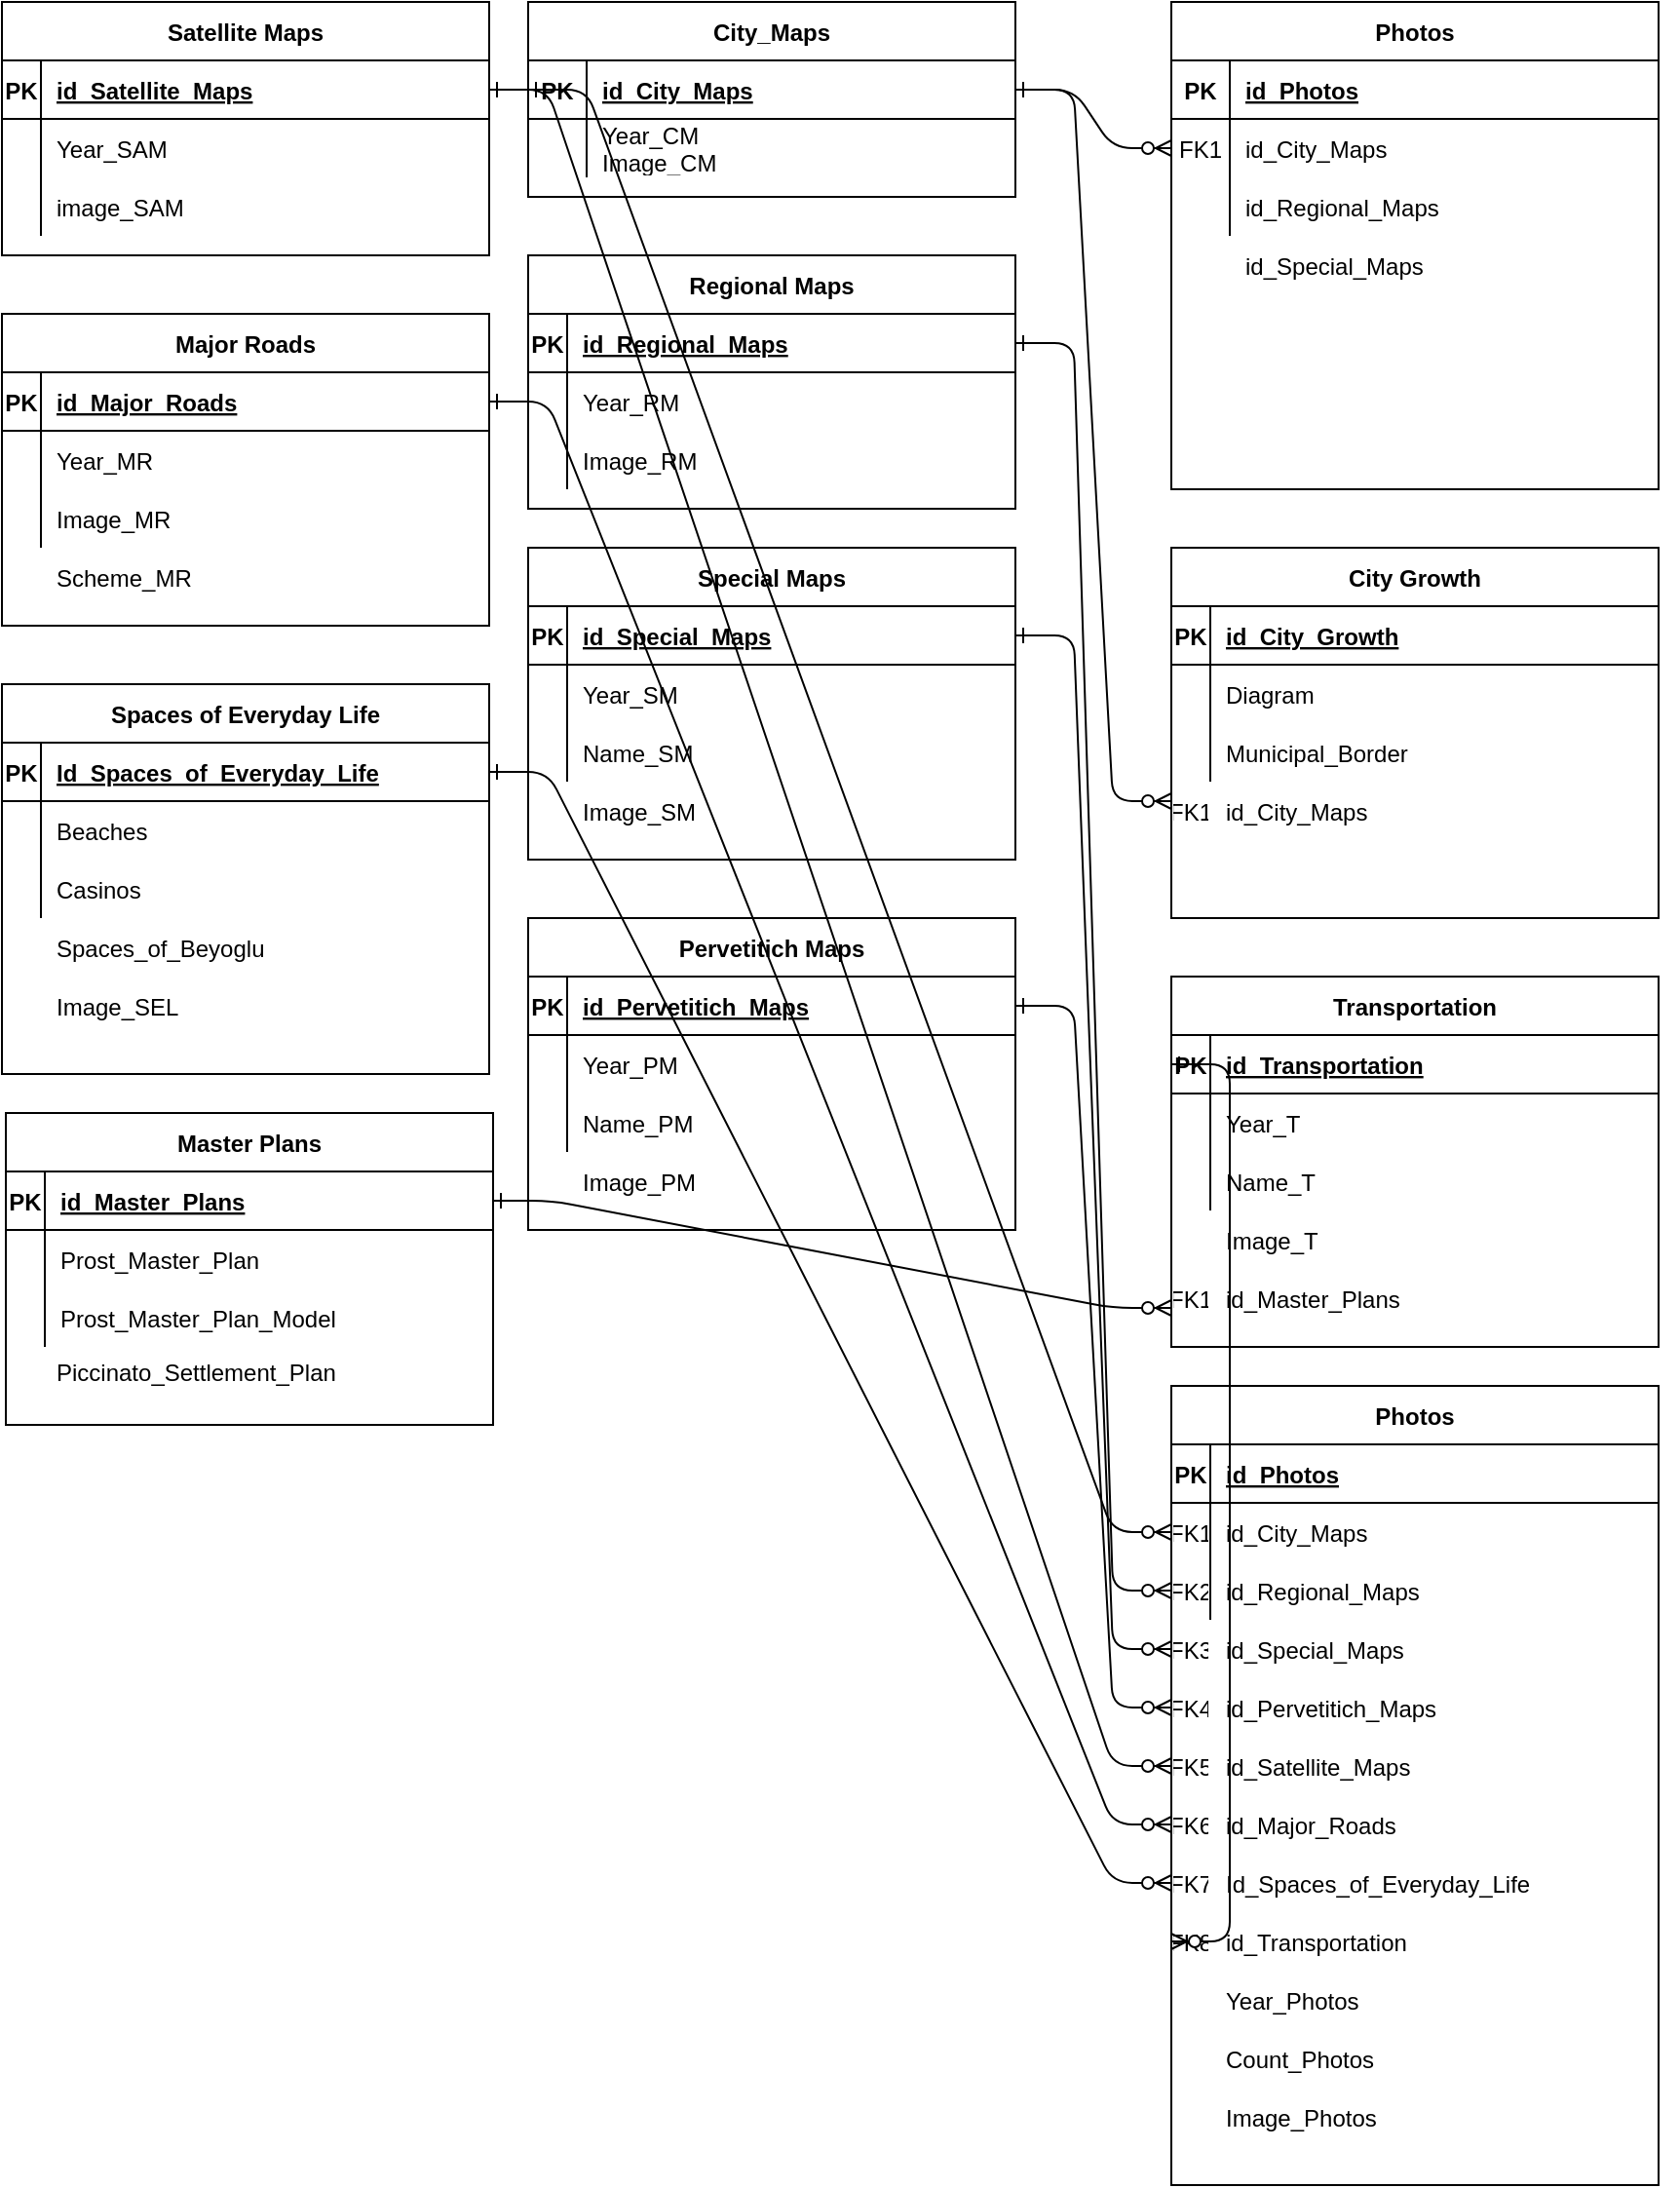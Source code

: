 <mxfile version="15.7.3" type="device"><diagram id="R2lEEEUBdFMjLlhIrx00" name="Page-1"><mxGraphModel dx="3020" dy="1125" grid="1" gridSize="10" guides="1" tooltips="1" connect="1" arrows="1" fold="1" page="1" pageScale="1" pageWidth="850" pageHeight="1100" math="0" shadow="0" extFonts="Permanent Marker^https://fonts.googleapis.com/css?family=Permanent+Marker"><root><mxCell id="0"/><mxCell id="1" parent="0"/><mxCell id="C-vyLk0tnHw3VtMMgP7b-1" value="" style="edgeStyle=entityRelationEdgeStyle;endArrow=ERzeroToMany;startArrow=ERone;endFill=1;startFill=0;" parent="1" source="C-vyLk0tnHw3VtMMgP7b-24" target="C-vyLk0tnHw3VtMMgP7b-6" edge="1"><mxGeometry width="100" height="100" relative="1" as="geometry"><mxPoint x="340" y="720" as="sourcePoint"/><mxPoint x="440" y="620" as="targetPoint"/></mxGeometry></mxCell><mxCell id="C-vyLk0tnHw3VtMMgP7b-13" value="Regional Maps" style="shape=table;startSize=30;container=1;collapsible=1;childLayout=tableLayout;fixedRows=1;rowLines=0;fontStyle=1;align=center;resizeLast=1;" parent="1" vertex="1"><mxGeometry x="120" y="250" width="250" height="130" as="geometry"/></mxCell><mxCell id="C-vyLk0tnHw3VtMMgP7b-14" value="" style="shape=partialRectangle;collapsible=0;dropTarget=0;pointerEvents=0;fillColor=none;points=[[0,0.5],[1,0.5]];portConstraint=eastwest;top=0;left=0;right=0;bottom=1;" parent="C-vyLk0tnHw3VtMMgP7b-13" vertex="1"><mxGeometry y="30" width="250" height="30" as="geometry"/></mxCell><mxCell id="C-vyLk0tnHw3VtMMgP7b-15" value="PK" style="shape=partialRectangle;overflow=hidden;connectable=0;fillColor=none;top=0;left=0;bottom=0;right=0;fontStyle=1;" parent="C-vyLk0tnHw3VtMMgP7b-14" vertex="1"><mxGeometry width="20" height="30" as="geometry"><mxRectangle width="20" height="30" as="alternateBounds"/></mxGeometry></mxCell><mxCell id="C-vyLk0tnHw3VtMMgP7b-16" value="id_Regional_Maps " style="shape=partialRectangle;overflow=hidden;connectable=0;fillColor=none;top=0;left=0;bottom=0;right=0;align=left;spacingLeft=6;fontStyle=5;" parent="C-vyLk0tnHw3VtMMgP7b-14" vertex="1"><mxGeometry x="20" width="230" height="30" as="geometry"><mxRectangle width="230" height="30" as="alternateBounds"/></mxGeometry></mxCell><mxCell id="C-vyLk0tnHw3VtMMgP7b-17" value="" style="shape=partialRectangle;collapsible=0;dropTarget=0;pointerEvents=0;fillColor=none;points=[[0,0.5],[1,0.5]];portConstraint=eastwest;top=0;left=0;right=0;bottom=0;" parent="C-vyLk0tnHw3VtMMgP7b-13" vertex="1"><mxGeometry y="60" width="250" height="30" as="geometry"/></mxCell><mxCell id="C-vyLk0tnHw3VtMMgP7b-18" value="" style="shape=partialRectangle;overflow=hidden;connectable=0;fillColor=none;top=0;left=0;bottom=0;right=0;" parent="C-vyLk0tnHw3VtMMgP7b-17" vertex="1"><mxGeometry width="20" height="30" as="geometry"><mxRectangle width="20" height="30" as="alternateBounds"/></mxGeometry></mxCell><mxCell id="C-vyLk0tnHw3VtMMgP7b-19" value="Year_RM" style="shape=partialRectangle;overflow=hidden;connectable=0;fillColor=none;top=0;left=0;bottom=0;right=0;align=left;spacingLeft=6;" parent="C-vyLk0tnHw3VtMMgP7b-17" vertex="1"><mxGeometry x="20" width="230" height="30" as="geometry"><mxRectangle width="230" height="30" as="alternateBounds"/></mxGeometry></mxCell><mxCell id="C-vyLk0tnHw3VtMMgP7b-20" value="" style="shape=partialRectangle;collapsible=0;dropTarget=0;pointerEvents=0;fillColor=none;points=[[0,0.5],[1,0.5]];portConstraint=eastwest;top=0;left=0;right=0;bottom=0;" parent="C-vyLk0tnHw3VtMMgP7b-13" vertex="1"><mxGeometry y="90" width="250" height="30" as="geometry"/></mxCell><mxCell id="C-vyLk0tnHw3VtMMgP7b-21" value="" style="shape=partialRectangle;overflow=hidden;connectable=0;fillColor=none;top=0;left=0;bottom=0;right=0;" parent="C-vyLk0tnHw3VtMMgP7b-20" vertex="1"><mxGeometry width="20" height="30" as="geometry"><mxRectangle width="20" height="30" as="alternateBounds"/></mxGeometry></mxCell><mxCell id="C-vyLk0tnHw3VtMMgP7b-22" value="Image_RM" style="shape=partialRectangle;overflow=hidden;connectable=0;fillColor=none;top=0;left=0;bottom=0;right=0;align=left;spacingLeft=6;" parent="C-vyLk0tnHw3VtMMgP7b-20" vertex="1"><mxGeometry x="20" width="230" height="30" as="geometry"><mxRectangle width="230" height="30" as="alternateBounds"/></mxGeometry></mxCell><mxCell id="C-vyLk0tnHw3VtMMgP7b-23" value="City_Maps" style="shape=table;startSize=30;container=1;collapsible=1;childLayout=tableLayout;fixedRows=1;rowLines=0;fontStyle=1;align=center;resizeLast=1;" parent="1" vertex="1"><mxGeometry x="120" y="120" width="250" height="100" as="geometry"/></mxCell><mxCell id="C-vyLk0tnHw3VtMMgP7b-24" value="" style="shape=partialRectangle;collapsible=0;dropTarget=0;pointerEvents=0;fillColor=none;points=[[0,0.5],[1,0.5]];portConstraint=eastwest;top=0;left=0;right=0;bottom=1;" parent="C-vyLk0tnHw3VtMMgP7b-23" vertex="1"><mxGeometry y="30" width="250" height="30" as="geometry"/></mxCell><mxCell id="C-vyLk0tnHw3VtMMgP7b-25" value="PK" style="shape=partialRectangle;overflow=hidden;connectable=0;fillColor=none;top=0;left=0;bottom=0;right=0;fontStyle=1;" parent="C-vyLk0tnHw3VtMMgP7b-24" vertex="1"><mxGeometry width="30" height="30" as="geometry"/></mxCell><mxCell id="C-vyLk0tnHw3VtMMgP7b-26" value="id_City_Maps" style="shape=partialRectangle;overflow=hidden;connectable=0;fillColor=none;top=0;left=0;bottom=0;right=0;align=left;spacingLeft=6;fontStyle=5;" parent="C-vyLk0tnHw3VtMMgP7b-24" vertex="1"><mxGeometry x="30" width="220" height="30" as="geometry"/></mxCell><mxCell id="C-vyLk0tnHw3VtMMgP7b-27" value="" style="shape=partialRectangle;collapsible=0;dropTarget=0;pointerEvents=0;fillColor=none;points=[[0,0.5],[1,0.5]];portConstraint=eastwest;top=0;left=0;right=0;bottom=0;" parent="C-vyLk0tnHw3VtMMgP7b-23" vertex="1"><mxGeometry y="60" width="250" height="30" as="geometry"/></mxCell><mxCell id="C-vyLk0tnHw3VtMMgP7b-28" value="" style="shape=partialRectangle;overflow=hidden;connectable=0;fillColor=none;top=0;left=0;bottom=0;right=0;" parent="C-vyLk0tnHw3VtMMgP7b-27" vertex="1"><mxGeometry width="30" height="30" as="geometry"/></mxCell><mxCell id="C-vyLk0tnHw3VtMMgP7b-29" value="Year_CM&#10;Image_CM&#10;&#10;" style="shape=partialRectangle;overflow=hidden;connectable=0;fillColor=none;top=0;left=0;bottom=0;right=0;align=left;spacingLeft=6;" parent="C-vyLk0tnHw3VtMMgP7b-27" vertex="1"><mxGeometry x="30" width="220" height="30" as="geometry"/></mxCell><mxCell id="92pK0vkFfnrFwZneh23t-39" value="Satellite Maps" style="shape=table;startSize=30;container=1;collapsible=1;childLayout=tableLayout;fixedRows=1;rowLines=0;fontStyle=1;align=center;resizeLast=1;" vertex="1" parent="1"><mxGeometry x="-150" y="120" width="250" height="130" as="geometry"/></mxCell><mxCell id="92pK0vkFfnrFwZneh23t-40" value="" style="shape=partialRectangle;collapsible=0;dropTarget=0;pointerEvents=0;fillColor=none;points=[[0,0.5],[1,0.5]];portConstraint=eastwest;top=0;left=0;right=0;bottom=1;" vertex="1" parent="92pK0vkFfnrFwZneh23t-39"><mxGeometry y="30" width="250" height="30" as="geometry"/></mxCell><mxCell id="92pK0vkFfnrFwZneh23t-41" value="PK" style="shape=partialRectangle;overflow=hidden;connectable=0;fillColor=none;top=0;left=0;bottom=0;right=0;fontStyle=1;" vertex="1" parent="92pK0vkFfnrFwZneh23t-40"><mxGeometry width="20" height="30" as="geometry"><mxRectangle width="20" height="30" as="alternateBounds"/></mxGeometry></mxCell><mxCell id="92pK0vkFfnrFwZneh23t-42" value="id_Satellite_Maps " style="shape=partialRectangle;overflow=hidden;connectable=0;fillColor=none;top=0;left=0;bottom=0;right=0;align=left;spacingLeft=6;fontStyle=5;" vertex="1" parent="92pK0vkFfnrFwZneh23t-40"><mxGeometry x="20" width="230" height="30" as="geometry"><mxRectangle width="230" height="30" as="alternateBounds"/></mxGeometry></mxCell><mxCell id="92pK0vkFfnrFwZneh23t-43" value="" style="shape=partialRectangle;collapsible=0;dropTarget=0;pointerEvents=0;fillColor=none;points=[[0,0.5],[1,0.5]];portConstraint=eastwest;top=0;left=0;right=0;bottom=0;" vertex="1" parent="92pK0vkFfnrFwZneh23t-39"><mxGeometry y="60" width="250" height="30" as="geometry"/></mxCell><mxCell id="92pK0vkFfnrFwZneh23t-44" value="" style="shape=partialRectangle;overflow=hidden;connectable=0;fillColor=none;top=0;left=0;bottom=0;right=0;" vertex="1" parent="92pK0vkFfnrFwZneh23t-43"><mxGeometry width="20" height="30" as="geometry"><mxRectangle width="20" height="30" as="alternateBounds"/></mxGeometry></mxCell><mxCell id="92pK0vkFfnrFwZneh23t-45" value="Year_SAM" style="shape=partialRectangle;overflow=hidden;connectable=0;fillColor=none;top=0;left=0;bottom=0;right=0;align=left;spacingLeft=6;" vertex="1" parent="92pK0vkFfnrFwZneh23t-43"><mxGeometry x="20" width="230" height="30" as="geometry"><mxRectangle width="230" height="30" as="alternateBounds"/></mxGeometry></mxCell><mxCell id="92pK0vkFfnrFwZneh23t-46" value="" style="shape=partialRectangle;collapsible=0;dropTarget=0;pointerEvents=0;fillColor=none;points=[[0,0.5],[1,0.5]];portConstraint=eastwest;top=0;left=0;right=0;bottom=0;" vertex="1" parent="92pK0vkFfnrFwZneh23t-39"><mxGeometry y="90" width="250" height="30" as="geometry"/></mxCell><mxCell id="92pK0vkFfnrFwZneh23t-47" value="" style="shape=partialRectangle;overflow=hidden;connectable=0;fillColor=none;top=0;left=0;bottom=0;right=0;" vertex="1" parent="92pK0vkFfnrFwZneh23t-46"><mxGeometry width="20" height="30" as="geometry"><mxRectangle width="20" height="30" as="alternateBounds"/></mxGeometry></mxCell><mxCell id="92pK0vkFfnrFwZneh23t-48" value="image_SAM" style="shape=partialRectangle;overflow=hidden;connectable=0;fillColor=none;top=0;left=0;bottom=0;right=0;align=left;spacingLeft=6;" vertex="1" parent="92pK0vkFfnrFwZneh23t-46"><mxGeometry x="20" width="230" height="30" as="geometry"><mxRectangle width="230" height="30" as="alternateBounds"/></mxGeometry></mxCell><mxCell id="92pK0vkFfnrFwZneh23t-100" value="" style="group" vertex="1" connectable="0" parent="1"><mxGeometry x="450" y="620" width="250" height="190" as="geometry"/></mxCell><mxCell id="92pK0vkFfnrFwZneh23t-72" value="Transportation" style="shape=table;startSize=30;container=1;collapsible=1;childLayout=tableLayout;fixedRows=1;rowLines=0;fontStyle=1;align=center;resizeLast=1;" vertex="1" parent="92pK0vkFfnrFwZneh23t-100"><mxGeometry width="250" height="190" as="geometry"/></mxCell><mxCell id="92pK0vkFfnrFwZneh23t-73" value="" style="shape=partialRectangle;collapsible=0;dropTarget=0;pointerEvents=0;fillColor=none;points=[[0,0.5],[1,0.5]];portConstraint=eastwest;top=0;left=0;right=0;bottom=1;" vertex="1" parent="92pK0vkFfnrFwZneh23t-72"><mxGeometry y="30" width="250" height="30" as="geometry"/></mxCell><mxCell id="92pK0vkFfnrFwZneh23t-74" value="PK" style="shape=partialRectangle;overflow=hidden;connectable=0;fillColor=none;top=0;left=0;bottom=0;right=0;fontStyle=1;" vertex="1" parent="92pK0vkFfnrFwZneh23t-73"><mxGeometry width="20" height="30" as="geometry"><mxRectangle width="20" height="30" as="alternateBounds"/></mxGeometry></mxCell><mxCell id="92pK0vkFfnrFwZneh23t-75" value="id_Transportation" style="shape=partialRectangle;overflow=hidden;connectable=0;fillColor=none;top=0;left=0;bottom=0;right=0;align=left;spacingLeft=6;fontStyle=5;" vertex="1" parent="92pK0vkFfnrFwZneh23t-73"><mxGeometry x="20" width="230" height="30" as="geometry"><mxRectangle width="230" height="30" as="alternateBounds"/></mxGeometry></mxCell><mxCell id="92pK0vkFfnrFwZneh23t-76" value="" style="shape=partialRectangle;collapsible=0;dropTarget=0;pointerEvents=0;fillColor=none;points=[[0,0.5],[1,0.5]];portConstraint=eastwest;top=0;left=0;right=0;bottom=0;" vertex="1" parent="92pK0vkFfnrFwZneh23t-72"><mxGeometry y="60" width="250" height="30" as="geometry"/></mxCell><mxCell id="92pK0vkFfnrFwZneh23t-77" value="" style="shape=partialRectangle;overflow=hidden;connectable=0;fillColor=none;top=0;left=0;bottom=0;right=0;" vertex="1" parent="92pK0vkFfnrFwZneh23t-76"><mxGeometry width="20" height="30" as="geometry"><mxRectangle width="20" height="30" as="alternateBounds"/></mxGeometry></mxCell><mxCell id="92pK0vkFfnrFwZneh23t-78" value="Year_T" style="shape=partialRectangle;overflow=hidden;connectable=0;fillColor=none;top=0;left=0;bottom=0;right=0;align=left;spacingLeft=6;" vertex="1" parent="92pK0vkFfnrFwZneh23t-76"><mxGeometry x="20" width="230" height="30" as="geometry"><mxRectangle width="230" height="30" as="alternateBounds"/></mxGeometry></mxCell><mxCell id="92pK0vkFfnrFwZneh23t-79" value="" style="shape=partialRectangle;collapsible=0;dropTarget=0;pointerEvents=0;fillColor=none;points=[[0,0.5],[1,0.5]];portConstraint=eastwest;top=0;left=0;right=0;bottom=0;" vertex="1" parent="92pK0vkFfnrFwZneh23t-72"><mxGeometry y="90" width="250" height="30" as="geometry"/></mxCell><mxCell id="92pK0vkFfnrFwZneh23t-80" value="" style="shape=partialRectangle;overflow=hidden;connectable=0;fillColor=none;top=0;left=0;bottom=0;right=0;" vertex="1" parent="92pK0vkFfnrFwZneh23t-79"><mxGeometry width="20" height="30" as="geometry"><mxRectangle width="20" height="30" as="alternateBounds"/></mxGeometry></mxCell><mxCell id="92pK0vkFfnrFwZneh23t-81" value="Name_T" style="shape=partialRectangle;overflow=hidden;connectable=0;fillColor=none;top=0;left=0;bottom=0;right=0;align=left;spacingLeft=6;" vertex="1" parent="92pK0vkFfnrFwZneh23t-79"><mxGeometry x="20" width="230" height="30" as="geometry"><mxRectangle width="230" height="30" as="alternateBounds"/></mxGeometry></mxCell><mxCell id="92pK0vkFfnrFwZneh23t-83" value="id_Master_Plans" style="shape=partialRectangle;overflow=hidden;connectable=0;fillColor=none;top=0;left=0;bottom=0;right=0;align=left;spacingLeft=6;" vertex="1" parent="92pK0vkFfnrFwZneh23t-100"><mxGeometry x="20" y="150" width="230" height="30" as="geometry"><mxRectangle width="230" height="30" as="alternateBounds"/></mxGeometry></mxCell><mxCell id="92pK0vkFfnrFwZneh23t-82" value="Image_T" style="shape=partialRectangle;overflow=hidden;connectable=0;fillColor=none;top=0;left=0;bottom=0;right=0;align=left;spacingLeft=6;" vertex="1" parent="92pK0vkFfnrFwZneh23t-100"><mxGeometry x="20" y="120" width="230" height="30" as="geometry"><mxRectangle width="230" height="30" as="alternateBounds"/></mxGeometry></mxCell><mxCell id="92pK0vkFfnrFwZneh23t-88" value="FK1" style="shape=partialRectangle;overflow=hidden;connectable=0;fillColor=none;top=0;left=0;bottom=0;right=0;" vertex="1" parent="92pK0vkFfnrFwZneh23t-100"><mxGeometry y="150" width="20" height="30" as="geometry"><mxRectangle width="20" height="30" as="alternateBounds"/></mxGeometry></mxCell><mxCell id="92pK0vkFfnrFwZneh23t-101" value="" style="group" vertex="1" connectable="0" parent="1"><mxGeometry x="450" y="400" width="250" height="190.0" as="geometry"/></mxCell><mxCell id="92pK0vkFfnrFwZneh23t-89" value="City Growth" style="shape=table;startSize=30;container=1;collapsible=1;childLayout=tableLayout;fixedRows=1;rowLines=0;fontStyle=1;align=center;resizeLast=1;" vertex="1" parent="92pK0vkFfnrFwZneh23t-101"><mxGeometry width="250" height="190.0" as="geometry"/></mxCell><mxCell id="92pK0vkFfnrFwZneh23t-90" value="" style="shape=partialRectangle;collapsible=0;dropTarget=0;pointerEvents=0;fillColor=none;points=[[0,0.5],[1,0.5]];portConstraint=eastwest;top=0;left=0;right=0;bottom=1;" vertex="1" parent="92pK0vkFfnrFwZneh23t-89"><mxGeometry y="30" width="250" height="30" as="geometry"/></mxCell><mxCell id="92pK0vkFfnrFwZneh23t-91" value="PK" style="shape=partialRectangle;overflow=hidden;connectable=0;fillColor=none;top=0;left=0;bottom=0;right=0;fontStyle=1;" vertex="1" parent="92pK0vkFfnrFwZneh23t-90"><mxGeometry width="20" height="30" as="geometry"><mxRectangle width="20" height="30" as="alternateBounds"/></mxGeometry></mxCell><mxCell id="92pK0vkFfnrFwZneh23t-92" value="id_City_Growth" style="shape=partialRectangle;overflow=hidden;connectable=0;fillColor=none;top=0;left=0;bottom=0;right=0;align=left;spacingLeft=6;fontStyle=5;" vertex="1" parent="92pK0vkFfnrFwZneh23t-90"><mxGeometry x="20" width="230" height="30" as="geometry"><mxRectangle width="230" height="30" as="alternateBounds"/></mxGeometry></mxCell><mxCell id="92pK0vkFfnrFwZneh23t-93" value="" style="shape=partialRectangle;collapsible=0;dropTarget=0;pointerEvents=0;fillColor=none;points=[[0,0.5],[1,0.5]];portConstraint=eastwest;top=0;left=0;right=0;bottom=0;" vertex="1" parent="92pK0vkFfnrFwZneh23t-89"><mxGeometry y="60" width="250" height="30" as="geometry"/></mxCell><mxCell id="92pK0vkFfnrFwZneh23t-94" value="" style="shape=partialRectangle;overflow=hidden;connectable=0;fillColor=none;top=0;left=0;bottom=0;right=0;" vertex="1" parent="92pK0vkFfnrFwZneh23t-93"><mxGeometry width="20" height="30" as="geometry"><mxRectangle width="20" height="30" as="alternateBounds"/></mxGeometry></mxCell><mxCell id="92pK0vkFfnrFwZneh23t-95" value="Diagram" style="shape=partialRectangle;overflow=hidden;connectable=0;fillColor=none;top=0;left=0;bottom=0;right=0;align=left;spacingLeft=6;" vertex="1" parent="92pK0vkFfnrFwZneh23t-93"><mxGeometry x="20" width="230" height="30" as="geometry"><mxRectangle width="230" height="30" as="alternateBounds"/></mxGeometry></mxCell><mxCell id="92pK0vkFfnrFwZneh23t-96" value="" style="shape=partialRectangle;collapsible=0;dropTarget=0;pointerEvents=0;fillColor=none;points=[[0,0.5],[1,0.5]];portConstraint=eastwest;top=0;left=0;right=0;bottom=0;" vertex="1" parent="92pK0vkFfnrFwZneh23t-89"><mxGeometry y="90" width="250" height="30" as="geometry"/></mxCell><mxCell id="92pK0vkFfnrFwZneh23t-97" value="" style="shape=partialRectangle;overflow=hidden;connectable=0;fillColor=none;top=0;left=0;bottom=0;right=0;" vertex="1" parent="92pK0vkFfnrFwZneh23t-96"><mxGeometry width="20" height="30" as="geometry"><mxRectangle width="20" height="30" as="alternateBounds"/></mxGeometry></mxCell><mxCell id="92pK0vkFfnrFwZneh23t-98" value="Municipal_Border" style="shape=partialRectangle;overflow=hidden;connectable=0;fillColor=none;top=0;left=0;bottom=0;right=0;align=left;spacingLeft=6;" vertex="1" parent="92pK0vkFfnrFwZneh23t-96"><mxGeometry x="20" width="230" height="30" as="geometry"><mxRectangle width="230" height="30" as="alternateBounds"/></mxGeometry></mxCell><mxCell id="92pK0vkFfnrFwZneh23t-99" value="id_City_Maps" style="shape=partialRectangle;overflow=hidden;connectable=0;fillColor=none;top=0;left=0;bottom=0;right=0;align=left;spacingLeft=6;" vertex="1" parent="92pK0vkFfnrFwZneh23t-101"><mxGeometry x="20" y="120" width="230" height="30" as="geometry"><mxRectangle width="230" height="30" as="alternateBounds"/></mxGeometry></mxCell><mxCell id="92pK0vkFfnrFwZneh23t-173" value="FK1" style="shape=partialRectangle;overflow=hidden;connectable=0;fillColor=none;top=0;left=0;bottom=0;right=0;" vertex="1" parent="92pK0vkFfnrFwZneh23t-101"><mxGeometry y="120" width="20" height="30" as="geometry"><mxRectangle width="20" height="30" as="alternateBounds"/></mxGeometry></mxCell><mxCell id="92pK0vkFfnrFwZneh23t-102" value="" style="group" vertex="1" connectable="0" parent="1"><mxGeometry x="450" y="120" width="250" height="250" as="geometry"/></mxCell><mxCell id="C-vyLk0tnHw3VtMMgP7b-2" value="Photos" style="shape=table;startSize=30;container=1;collapsible=1;childLayout=tableLayout;fixedRows=1;rowLines=0;fontStyle=1;align=center;resizeLast=1;" parent="92pK0vkFfnrFwZneh23t-102" vertex="1"><mxGeometry width="250" height="250" as="geometry"/></mxCell><mxCell id="C-vyLk0tnHw3VtMMgP7b-3" value="" style="shape=partialRectangle;collapsible=0;dropTarget=0;pointerEvents=0;fillColor=none;points=[[0,0.5],[1,0.5]];portConstraint=eastwest;top=0;left=0;right=0;bottom=1;" parent="C-vyLk0tnHw3VtMMgP7b-2" vertex="1"><mxGeometry y="30" width="250" height="30" as="geometry"/></mxCell><mxCell id="C-vyLk0tnHw3VtMMgP7b-4" value="PK" style="shape=partialRectangle;overflow=hidden;connectable=0;fillColor=none;top=0;left=0;bottom=0;right=0;fontStyle=1;" parent="C-vyLk0tnHw3VtMMgP7b-3" vertex="1"><mxGeometry width="30" height="30" as="geometry"><mxRectangle width="30" height="30" as="alternateBounds"/></mxGeometry></mxCell><mxCell id="C-vyLk0tnHw3VtMMgP7b-5" value="id_Photos" style="shape=partialRectangle;overflow=hidden;connectable=0;fillColor=none;top=0;left=0;bottom=0;right=0;align=left;spacingLeft=6;fontStyle=5;" parent="C-vyLk0tnHw3VtMMgP7b-3" vertex="1"><mxGeometry x="30" width="220" height="30" as="geometry"><mxRectangle width="220" height="30" as="alternateBounds"/></mxGeometry></mxCell><mxCell id="C-vyLk0tnHw3VtMMgP7b-6" value="" style="shape=partialRectangle;collapsible=0;dropTarget=0;pointerEvents=0;fillColor=none;points=[[0,0.5],[1,0.5]];portConstraint=eastwest;top=0;left=0;right=0;bottom=0;" parent="C-vyLk0tnHw3VtMMgP7b-2" vertex="1"><mxGeometry y="60" width="250" height="30" as="geometry"/></mxCell><mxCell id="C-vyLk0tnHw3VtMMgP7b-7" value="FK1" style="shape=partialRectangle;overflow=hidden;connectable=0;fillColor=none;top=0;left=0;bottom=0;right=0;" parent="C-vyLk0tnHw3VtMMgP7b-6" vertex="1"><mxGeometry width="30" height="30" as="geometry"><mxRectangle width="30" height="30" as="alternateBounds"/></mxGeometry></mxCell><mxCell id="C-vyLk0tnHw3VtMMgP7b-8" value="id_City_Maps" style="shape=partialRectangle;overflow=hidden;connectable=0;fillColor=none;top=0;left=0;bottom=0;right=0;align=left;spacingLeft=6;" parent="C-vyLk0tnHw3VtMMgP7b-6" vertex="1"><mxGeometry x="30" width="220" height="30" as="geometry"><mxRectangle width="220" height="30" as="alternateBounds"/></mxGeometry></mxCell><mxCell id="C-vyLk0tnHw3VtMMgP7b-9" value="" style="shape=partialRectangle;collapsible=0;dropTarget=0;pointerEvents=0;fillColor=none;points=[[0,0.5],[1,0.5]];portConstraint=eastwest;top=0;left=0;right=0;bottom=0;" parent="C-vyLk0tnHw3VtMMgP7b-2" vertex="1"><mxGeometry y="90" width="250" height="30" as="geometry"/></mxCell><mxCell id="C-vyLk0tnHw3VtMMgP7b-10" value="" style="shape=partialRectangle;overflow=hidden;connectable=0;fillColor=none;top=0;left=0;bottom=0;right=0;" parent="C-vyLk0tnHw3VtMMgP7b-9" vertex="1"><mxGeometry width="30" height="30" as="geometry"><mxRectangle width="30" height="30" as="alternateBounds"/></mxGeometry></mxCell><mxCell id="C-vyLk0tnHw3VtMMgP7b-11" value="id_Regional_Maps" style="shape=partialRectangle;overflow=hidden;connectable=0;fillColor=none;top=0;left=0;bottom=0;right=0;align=left;spacingLeft=6;" parent="C-vyLk0tnHw3VtMMgP7b-9" vertex="1"><mxGeometry x="30" width="220" height="30" as="geometry"><mxRectangle width="220" height="30" as="alternateBounds"/></mxGeometry></mxCell><mxCell id="92pK0vkFfnrFwZneh23t-22" value="id_Special_Maps" style="shape=partialRectangle;overflow=hidden;connectable=0;fillColor=none;top=0;left=0;bottom=0;right=0;align=left;spacingLeft=6;" vertex="1" parent="92pK0vkFfnrFwZneh23t-102"><mxGeometry x="30" y="120" width="220" height="30" as="geometry"><mxRectangle width="220" height="30" as="alternateBounds"/></mxGeometry></mxCell><mxCell id="92pK0vkFfnrFwZneh23t-103" value="" style="group" vertex="1" connectable="0" parent="1"><mxGeometry x="120" y="400" width="250" height="160" as="geometry"/></mxCell><mxCell id="92pK0vkFfnrFwZneh23t-1" value="Special Maps" style="shape=table;startSize=30;container=1;collapsible=1;childLayout=tableLayout;fixedRows=1;rowLines=0;fontStyle=1;align=center;resizeLast=1;" vertex="1" parent="92pK0vkFfnrFwZneh23t-103"><mxGeometry width="250" height="160" as="geometry"/></mxCell><mxCell id="92pK0vkFfnrFwZneh23t-2" value="" style="shape=partialRectangle;collapsible=0;dropTarget=0;pointerEvents=0;fillColor=none;points=[[0,0.5],[1,0.5]];portConstraint=eastwest;top=0;left=0;right=0;bottom=1;" vertex="1" parent="92pK0vkFfnrFwZneh23t-1"><mxGeometry y="30" width="250" height="30" as="geometry"/></mxCell><mxCell id="92pK0vkFfnrFwZneh23t-3" value="PK" style="shape=partialRectangle;overflow=hidden;connectable=0;fillColor=none;top=0;left=0;bottom=0;right=0;fontStyle=1;" vertex="1" parent="92pK0vkFfnrFwZneh23t-2"><mxGeometry width="20" height="30" as="geometry"><mxRectangle width="20" height="30" as="alternateBounds"/></mxGeometry></mxCell><mxCell id="92pK0vkFfnrFwZneh23t-4" value="id_Special_Maps " style="shape=partialRectangle;overflow=hidden;connectable=0;fillColor=none;top=0;left=0;bottom=0;right=0;align=left;spacingLeft=6;fontStyle=5;" vertex="1" parent="92pK0vkFfnrFwZneh23t-2"><mxGeometry x="20" width="230" height="30" as="geometry"><mxRectangle width="230" height="30" as="alternateBounds"/></mxGeometry></mxCell><mxCell id="92pK0vkFfnrFwZneh23t-5" value="" style="shape=partialRectangle;collapsible=0;dropTarget=0;pointerEvents=0;fillColor=none;points=[[0,0.5],[1,0.5]];portConstraint=eastwest;top=0;left=0;right=0;bottom=0;" vertex="1" parent="92pK0vkFfnrFwZneh23t-1"><mxGeometry y="60" width="250" height="30" as="geometry"/></mxCell><mxCell id="92pK0vkFfnrFwZneh23t-6" value="" style="shape=partialRectangle;overflow=hidden;connectable=0;fillColor=none;top=0;left=0;bottom=0;right=0;" vertex="1" parent="92pK0vkFfnrFwZneh23t-5"><mxGeometry width="20" height="30" as="geometry"><mxRectangle width="20" height="30" as="alternateBounds"/></mxGeometry></mxCell><mxCell id="92pK0vkFfnrFwZneh23t-7" value="Year_SM" style="shape=partialRectangle;overflow=hidden;connectable=0;fillColor=none;top=0;left=0;bottom=0;right=0;align=left;spacingLeft=6;" vertex="1" parent="92pK0vkFfnrFwZneh23t-5"><mxGeometry x="20" width="230" height="30" as="geometry"><mxRectangle width="230" height="30" as="alternateBounds"/></mxGeometry></mxCell><mxCell id="92pK0vkFfnrFwZneh23t-8" value="" style="shape=partialRectangle;collapsible=0;dropTarget=0;pointerEvents=0;fillColor=none;points=[[0,0.5],[1,0.5]];portConstraint=eastwest;top=0;left=0;right=0;bottom=0;" vertex="1" parent="92pK0vkFfnrFwZneh23t-1"><mxGeometry y="90" width="250" height="30" as="geometry"/></mxCell><mxCell id="92pK0vkFfnrFwZneh23t-9" value="" style="shape=partialRectangle;overflow=hidden;connectable=0;fillColor=none;top=0;left=0;bottom=0;right=0;" vertex="1" parent="92pK0vkFfnrFwZneh23t-8"><mxGeometry width="20" height="30" as="geometry"><mxRectangle width="20" height="30" as="alternateBounds"/></mxGeometry></mxCell><mxCell id="92pK0vkFfnrFwZneh23t-10" value="Name_SM" style="shape=partialRectangle;overflow=hidden;connectable=0;fillColor=none;top=0;left=0;bottom=0;right=0;align=left;spacingLeft=6;" vertex="1" parent="92pK0vkFfnrFwZneh23t-8"><mxGeometry x="20" width="230" height="30" as="geometry"><mxRectangle width="230" height="30" as="alternateBounds"/></mxGeometry></mxCell><mxCell id="92pK0vkFfnrFwZneh23t-11" value="Image_SM" style="shape=partialRectangle;overflow=hidden;connectable=0;fillColor=none;top=0;left=0;bottom=0;right=0;align=left;spacingLeft=6;" vertex="1" parent="92pK0vkFfnrFwZneh23t-103"><mxGeometry x="20" y="120" width="230" height="30" as="geometry"><mxRectangle width="230" height="30" as="alternateBounds"/></mxGeometry></mxCell><mxCell id="92pK0vkFfnrFwZneh23t-104" value="" style="group" vertex="1" connectable="0" parent="1"><mxGeometry x="120" y="590" width="250" height="160" as="geometry"/></mxCell><mxCell id="92pK0vkFfnrFwZneh23t-12" value="Pervetitich Maps" style="shape=table;startSize=30;container=1;collapsible=1;childLayout=tableLayout;fixedRows=1;rowLines=0;fontStyle=1;align=center;resizeLast=1;" vertex="1" parent="92pK0vkFfnrFwZneh23t-104"><mxGeometry width="250" height="160" as="geometry"/></mxCell><mxCell id="92pK0vkFfnrFwZneh23t-13" value="" style="shape=partialRectangle;collapsible=0;dropTarget=0;pointerEvents=0;fillColor=none;points=[[0,0.5],[1,0.5]];portConstraint=eastwest;top=0;left=0;right=0;bottom=1;" vertex="1" parent="92pK0vkFfnrFwZneh23t-12"><mxGeometry y="30" width="250" height="30" as="geometry"/></mxCell><mxCell id="92pK0vkFfnrFwZneh23t-14" value="PK" style="shape=partialRectangle;overflow=hidden;connectable=0;fillColor=none;top=0;left=0;bottom=0;right=0;fontStyle=1;" vertex="1" parent="92pK0vkFfnrFwZneh23t-13"><mxGeometry width="20" height="30" as="geometry"><mxRectangle width="20" height="30" as="alternateBounds"/></mxGeometry></mxCell><mxCell id="92pK0vkFfnrFwZneh23t-15" value="id_Pervetitich_Maps " style="shape=partialRectangle;overflow=hidden;connectable=0;fillColor=none;top=0;left=0;bottom=0;right=0;align=left;spacingLeft=6;fontStyle=5;" vertex="1" parent="92pK0vkFfnrFwZneh23t-13"><mxGeometry x="20" width="230" height="30" as="geometry"><mxRectangle width="230" height="30" as="alternateBounds"/></mxGeometry></mxCell><mxCell id="92pK0vkFfnrFwZneh23t-16" value="" style="shape=partialRectangle;collapsible=0;dropTarget=0;pointerEvents=0;fillColor=none;points=[[0,0.5],[1,0.5]];portConstraint=eastwest;top=0;left=0;right=0;bottom=0;" vertex="1" parent="92pK0vkFfnrFwZneh23t-12"><mxGeometry y="60" width="250" height="30" as="geometry"/></mxCell><mxCell id="92pK0vkFfnrFwZneh23t-17" value="" style="shape=partialRectangle;overflow=hidden;connectable=0;fillColor=none;top=0;left=0;bottom=0;right=0;" vertex="1" parent="92pK0vkFfnrFwZneh23t-16"><mxGeometry width="20" height="30" as="geometry"><mxRectangle width="20" height="30" as="alternateBounds"/></mxGeometry></mxCell><mxCell id="92pK0vkFfnrFwZneh23t-18" value="Year_PM" style="shape=partialRectangle;overflow=hidden;connectable=0;fillColor=none;top=0;left=0;bottom=0;right=0;align=left;spacingLeft=6;" vertex="1" parent="92pK0vkFfnrFwZneh23t-16"><mxGeometry x="20" width="230" height="30" as="geometry"><mxRectangle width="230" height="30" as="alternateBounds"/></mxGeometry></mxCell><mxCell id="92pK0vkFfnrFwZneh23t-19" value="" style="shape=partialRectangle;collapsible=0;dropTarget=0;pointerEvents=0;fillColor=none;points=[[0,0.5],[1,0.5]];portConstraint=eastwest;top=0;left=0;right=0;bottom=0;" vertex="1" parent="92pK0vkFfnrFwZneh23t-12"><mxGeometry y="90" width="250" height="30" as="geometry"/></mxCell><mxCell id="92pK0vkFfnrFwZneh23t-20" value="" style="shape=partialRectangle;overflow=hidden;connectable=0;fillColor=none;top=0;left=0;bottom=0;right=0;" vertex="1" parent="92pK0vkFfnrFwZneh23t-19"><mxGeometry width="20" height="30" as="geometry"><mxRectangle width="20" height="30" as="alternateBounds"/></mxGeometry></mxCell><mxCell id="92pK0vkFfnrFwZneh23t-21" value="Name_PM" style="shape=partialRectangle;overflow=hidden;connectable=0;fillColor=none;top=0;left=0;bottom=0;right=0;align=left;spacingLeft=6;" vertex="1" parent="92pK0vkFfnrFwZneh23t-19"><mxGeometry x="20" width="230" height="30" as="geometry"><mxRectangle width="230" height="30" as="alternateBounds"/></mxGeometry></mxCell><mxCell id="92pK0vkFfnrFwZneh23t-36" value="" style="shape=partialRectangle;collapsible=0;dropTarget=0;pointerEvents=0;fillColor=none;points=[[0,0.5],[1,0.5]];portConstraint=eastwest;top=0;left=0;right=0;bottom=0;" vertex="1" parent="92pK0vkFfnrFwZneh23t-104"><mxGeometry y="120" width="250" height="30" as="geometry"/></mxCell><mxCell id="92pK0vkFfnrFwZneh23t-37" value="" style="shape=partialRectangle;overflow=hidden;connectable=0;fillColor=none;top=0;left=0;bottom=0;right=0;" vertex="1" parent="92pK0vkFfnrFwZneh23t-36"><mxGeometry width="20" height="30" as="geometry"><mxRectangle width="20" height="30" as="alternateBounds"/></mxGeometry></mxCell><mxCell id="92pK0vkFfnrFwZneh23t-38" value="Image_PM" style="shape=partialRectangle;overflow=hidden;connectable=0;fillColor=none;top=0;left=0;bottom=0;right=0;align=left;spacingLeft=6;" vertex="1" parent="92pK0vkFfnrFwZneh23t-36"><mxGeometry x="20" width="230" height="30" as="geometry"><mxRectangle width="230" height="30" as="alternateBounds"/></mxGeometry></mxCell><mxCell id="92pK0vkFfnrFwZneh23t-105" value="" style="group" vertex="1" connectable="0" parent="1"><mxGeometry x="-150" y="470" width="250" height="200" as="geometry"/></mxCell><mxCell id="92pK0vkFfnrFwZneh23t-60" value="Spaces of Everyday Life" style="shape=table;startSize=30;container=1;collapsible=1;childLayout=tableLayout;fixedRows=1;rowLines=0;fontStyle=1;align=center;resizeLast=1;" vertex="1" parent="92pK0vkFfnrFwZneh23t-105"><mxGeometry width="250" height="200" as="geometry"/></mxCell><mxCell id="92pK0vkFfnrFwZneh23t-61" value="" style="shape=partialRectangle;collapsible=0;dropTarget=0;pointerEvents=0;fillColor=none;points=[[0,0.5],[1,0.5]];portConstraint=eastwest;top=0;left=0;right=0;bottom=1;" vertex="1" parent="92pK0vkFfnrFwZneh23t-60"><mxGeometry y="30" width="250" height="30" as="geometry"/></mxCell><mxCell id="92pK0vkFfnrFwZneh23t-62" value="PK" style="shape=partialRectangle;overflow=hidden;connectable=0;fillColor=none;top=0;left=0;bottom=0;right=0;fontStyle=1;" vertex="1" parent="92pK0vkFfnrFwZneh23t-61"><mxGeometry width="20" height="30" as="geometry"><mxRectangle width="20" height="30" as="alternateBounds"/></mxGeometry></mxCell><mxCell id="92pK0vkFfnrFwZneh23t-63" value="Id_Spaces_of_Everyday_Life" style="shape=partialRectangle;overflow=hidden;connectable=0;fillColor=none;top=0;left=0;bottom=0;right=0;align=left;spacingLeft=6;fontStyle=5;" vertex="1" parent="92pK0vkFfnrFwZneh23t-61"><mxGeometry x="20" width="230" height="30" as="geometry"><mxRectangle width="230" height="30" as="alternateBounds"/></mxGeometry></mxCell><mxCell id="92pK0vkFfnrFwZneh23t-64" value="" style="shape=partialRectangle;collapsible=0;dropTarget=0;pointerEvents=0;fillColor=none;points=[[0,0.5],[1,0.5]];portConstraint=eastwest;top=0;left=0;right=0;bottom=0;" vertex="1" parent="92pK0vkFfnrFwZneh23t-60"><mxGeometry y="60" width="250" height="30" as="geometry"/></mxCell><mxCell id="92pK0vkFfnrFwZneh23t-65" value="" style="shape=partialRectangle;overflow=hidden;connectable=0;fillColor=none;top=0;left=0;bottom=0;right=0;" vertex="1" parent="92pK0vkFfnrFwZneh23t-64"><mxGeometry width="20" height="30" as="geometry"><mxRectangle width="20" height="30" as="alternateBounds"/></mxGeometry></mxCell><mxCell id="92pK0vkFfnrFwZneh23t-66" value="Beaches" style="shape=partialRectangle;overflow=hidden;connectable=0;fillColor=none;top=0;left=0;bottom=0;right=0;align=left;spacingLeft=6;" vertex="1" parent="92pK0vkFfnrFwZneh23t-64"><mxGeometry x="20" width="230" height="30" as="geometry"><mxRectangle width="230" height="30" as="alternateBounds"/></mxGeometry></mxCell><mxCell id="92pK0vkFfnrFwZneh23t-67" value="" style="shape=partialRectangle;collapsible=0;dropTarget=0;pointerEvents=0;fillColor=none;points=[[0,0.5],[1,0.5]];portConstraint=eastwest;top=0;left=0;right=0;bottom=0;" vertex="1" parent="92pK0vkFfnrFwZneh23t-60"><mxGeometry y="90" width="250" height="30" as="geometry"/></mxCell><mxCell id="92pK0vkFfnrFwZneh23t-68" value="" style="shape=partialRectangle;overflow=hidden;connectable=0;fillColor=none;top=0;left=0;bottom=0;right=0;" vertex="1" parent="92pK0vkFfnrFwZneh23t-67"><mxGeometry width="20" height="30" as="geometry"><mxRectangle width="20" height="30" as="alternateBounds"/></mxGeometry></mxCell><mxCell id="92pK0vkFfnrFwZneh23t-69" value="Casinos" style="shape=partialRectangle;overflow=hidden;connectable=0;fillColor=none;top=0;left=0;bottom=0;right=0;align=left;spacingLeft=6;" vertex="1" parent="92pK0vkFfnrFwZneh23t-67"><mxGeometry x="20" width="230" height="30" as="geometry"><mxRectangle width="230" height="30" as="alternateBounds"/></mxGeometry></mxCell><mxCell id="92pK0vkFfnrFwZneh23t-70" value="Spaces_of_Beyoglu" style="shape=partialRectangle;overflow=hidden;connectable=0;fillColor=none;top=0;left=0;bottom=0;right=0;align=left;spacingLeft=6;" vertex="1" parent="92pK0vkFfnrFwZneh23t-105"><mxGeometry x="20" y="120" width="230" height="30" as="geometry"><mxRectangle width="230" height="30" as="alternateBounds"/></mxGeometry></mxCell><mxCell id="92pK0vkFfnrFwZneh23t-71" value="Image_SEL" style="shape=partialRectangle;overflow=hidden;connectable=0;fillColor=none;top=0;left=0;bottom=0;right=0;align=left;spacingLeft=6;" vertex="1" parent="92pK0vkFfnrFwZneh23t-105"><mxGeometry x="20" y="150" width="230" height="30" as="geometry"><mxRectangle width="230" height="30" as="alternateBounds"/></mxGeometry></mxCell><mxCell id="92pK0vkFfnrFwZneh23t-106" value="" style="group" vertex="1" connectable="0" parent="1"><mxGeometry x="-150" y="280" width="250" height="160" as="geometry"/></mxCell><mxCell id="92pK0vkFfnrFwZneh23t-49" value="Major Roads" style="shape=table;startSize=30;container=1;collapsible=1;childLayout=tableLayout;fixedRows=1;rowLines=0;fontStyle=1;align=center;resizeLast=1;" vertex="1" parent="92pK0vkFfnrFwZneh23t-106"><mxGeometry width="250" height="160" as="geometry"/></mxCell><mxCell id="92pK0vkFfnrFwZneh23t-50" value="" style="shape=partialRectangle;collapsible=0;dropTarget=0;pointerEvents=0;fillColor=none;points=[[0,0.5],[1,0.5]];portConstraint=eastwest;top=0;left=0;right=0;bottom=1;" vertex="1" parent="92pK0vkFfnrFwZneh23t-49"><mxGeometry y="30" width="250" height="30" as="geometry"/></mxCell><mxCell id="92pK0vkFfnrFwZneh23t-51" value="PK" style="shape=partialRectangle;overflow=hidden;connectable=0;fillColor=none;top=0;left=0;bottom=0;right=0;fontStyle=1;" vertex="1" parent="92pK0vkFfnrFwZneh23t-50"><mxGeometry width="20" height="30" as="geometry"><mxRectangle width="20" height="30" as="alternateBounds"/></mxGeometry></mxCell><mxCell id="92pK0vkFfnrFwZneh23t-52" value="id_Major_Roads" style="shape=partialRectangle;overflow=hidden;connectable=0;fillColor=none;top=0;left=0;bottom=0;right=0;align=left;spacingLeft=6;fontStyle=5;" vertex="1" parent="92pK0vkFfnrFwZneh23t-50"><mxGeometry x="20" width="230" height="30" as="geometry"><mxRectangle width="230" height="30" as="alternateBounds"/></mxGeometry></mxCell><mxCell id="92pK0vkFfnrFwZneh23t-53" value="" style="shape=partialRectangle;collapsible=0;dropTarget=0;pointerEvents=0;fillColor=none;points=[[0,0.5],[1,0.5]];portConstraint=eastwest;top=0;left=0;right=0;bottom=0;" vertex="1" parent="92pK0vkFfnrFwZneh23t-49"><mxGeometry y="60" width="250" height="30" as="geometry"/></mxCell><mxCell id="92pK0vkFfnrFwZneh23t-54" value="" style="shape=partialRectangle;overflow=hidden;connectable=0;fillColor=none;top=0;left=0;bottom=0;right=0;" vertex="1" parent="92pK0vkFfnrFwZneh23t-53"><mxGeometry width="20" height="30" as="geometry"><mxRectangle width="20" height="30" as="alternateBounds"/></mxGeometry></mxCell><mxCell id="92pK0vkFfnrFwZneh23t-55" value="Year_MR" style="shape=partialRectangle;overflow=hidden;connectable=0;fillColor=none;top=0;left=0;bottom=0;right=0;align=left;spacingLeft=6;" vertex="1" parent="92pK0vkFfnrFwZneh23t-53"><mxGeometry x="20" width="230" height="30" as="geometry"><mxRectangle width="230" height="30" as="alternateBounds"/></mxGeometry></mxCell><mxCell id="92pK0vkFfnrFwZneh23t-56" value="" style="shape=partialRectangle;collapsible=0;dropTarget=0;pointerEvents=0;fillColor=none;points=[[0,0.5],[1,0.5]];portConstraint=eastwest;top=0;left=0;right=0;bottom=0;" vertex="1" parent="92pK0vkFfnrFwZneh23t-49"><mxGeometry y="90" width="250" height="30" as="geometry"/></mxCell><mxCell id="92pK0vkFfnrFwZneh23t-57" value="" style="shape=partialRectangle;overflow=hidden;connectable=0;fillColor=none;top=0;left=0;bottom=0;right=0;" vertex="1" parent="92pK0vkFfnrFwZneh23t-56"><mxGeometry width="20" height="30" as="geometry"><mxRectangle width="20" height="30" as="alternateBounds"/></mxGeometry></mxCell><mxCell id="92pK0vkFfnrFwZneh23t-58" value="Image_MR" style="shape=partialRectangle;overflow=hidden;connectable=0;fillColor=none;top=0;left=0;bottom=0;right=0;align=left;spacingLeft=6;" vertex="1" parent="92pK0vkFfnrFwZneh23t-56"><mxGeometry x="20" width="230" height="30" as="geometry"><mxRectangle width="230" height="30" as="alternateBounds"/></mxGeometry></mxCell><mxCell id="92pK0vkFfnrFwZneh23t-59" value="Scheme_MR" style="shape=partialRectangle;overflow=hidden;connectable=0;fillColor=none;top=0;left=0;bottom=0;right=0;align=left;spacingLeft=6;" vertex="1" parent="92pK0vkFfnrFwZneh23t-106"><mxGeometry x="20" y="120" width="230" height="30" as="geometry"><mxRectangle width="230" height="30" as="alternateBounds"/></mxGeometry></mxCell><mxCell id="92pK0vkFfnrFwZneh23t-107" value="" style="group" vertex="1" connectable="0" parent="1"><mxGeometry x="-150" y="690" width="250" height="160" as="geometry"/></mxCell><mxCell id="92pK0vkFfnrFwZneh23t-108" value="Master Plans" style="shape=table;startSize=30;container=1;collapsible=1;childLayout=tableLayout;fixedRows=1;rowLines=0;fontStyle=1;align=center;resizeLast=1;" vertex="1" parent="92pK0vkFfnrFwZneh23t-107"><mxGeometry x="2" width="250" height="160" as="geometry"/></mxCell><mxCell id="92pK0vkFfnrFwZneh23t-109" value="" style="shape=partialRectangle;collapsible=0;dropTarget=0;pointerEvents=0;fillColor=none;points=[[0,0.5],[1,0.5]];portConstraint=eastwest;top=0;left=0;right=0;bottom=1;" vertex="1" parent="92pK0vkFfnrFwZneh23t-108"><mxGeometry y="30" width="250" height="30" as="geometry"/></mxCell><mxCell id="92pK0vkFfnrFwZneh23t-110" value="PK" style="shape=partialRectangle;overflow=hidden;connectable=0;fillColor=none;top=0;left=0;bottom=0;right=0;fontStyle=1;" vertex="1" parent="92pK0vkFfnrFwZneh23t-109"><mxGeometry width="20" height="30" as="geometry"><mxRectangle width="20" height="30" as="alternateBounds"/></mxGeometry></mxCell><mxCell id="92pK0vkFfnrFwZneh23t-111" value="id_Master_Plans" style="shape=partialRectangle;overflow=hidden;connectable=0;fillColor=none;top=0;left=0;bottom=0;right=0;align=left;spacingLeft=6;fontStyle=5;" vertex="1" parent="92pK0vkFfnrFwZneh23t-109"><mxGeometry x="20" width="230" height="30" as="geometry"><mxRectangle width="230" height="30" as="alternateBounds"/></mxGeometry></mxCell><mxCell id="92pK0vkFfnrFwZneh23t-112" value="" style="shape=partialRectangle;collapsible=0;dropTarget=0;pointerEvents=0;fillColor=none;points=[[0,0.5],[1,0.5]];portConstraint=eastwest;top=0;left=0;right=0;bottom=0;" vertex="1" parent="92pK0vkFfnrFwZneh23t-108"><mxGeometry y="60" width="250" height="30" as="geometry"/></mxCell><mxCell id="92pK0vkFfnrFwZneh23t-113" value="" style="shape=partialRectangle;overflow=hidden;connectable=0;fillColor=none;top=0;left=0;bottom=0;right=0;" vertex="1" parent="92pK0vkFfnrFwZneh23t-112"><mxGeometry width="20" height="30" as="geometry"><mxRectangle width="20" height="30" as="alternateBounds"/></mxGeometry></mxCell><mxCell id="92pK0vkFfnrFwZneh23t-114" value="Prost_Master_Plan" style="shape=partialRectangle;overflow=hidden;connectable=0;fillColor=none;top=0;left=0;bottom=0;right=0;align=left;spacingLeft=6;" vertex="1" parent="92pK0vkFfnrFwZneh23t-112"><mxGeometry x="20" width="230" height="30" as="geometry"><mxRectangle width="230" height="30" as="alternateBounds"/></mxGeometry></mxCell><mxCell id="92pK0vkFfnrFwZneh23t-115" value="" style="shape=partialRectangle;collapsible=0;dropTarget=0;pointerEvents=0;fillColor=none;points=[[0,0.5],[1,0.5]];portConstraint=eastwest;top=0;left=0;right=0;bottom=0;" vertex="1" parent="92pK0vkFfnrFwZneh23t-108"><mxGeometry y="90" width="250" height="30" as="geometry"/></mxCell><mxCell id="92pK0vkFfnrFwZneh23t-116" value="" style="shape=partialRectangle;overflow=hidden;connectable=0;fillColor=none;top=0;left=0;bottom=0;right=0;" vertex="1" parent="92pK0vkFfnrFwZneh23t-115"><mxGeometry width="20" height="30" as="geometry"><mxRectangle width="20" height="30" as="alternateBounds"/></mxGeometry></mxCell><mxCell id="92pK0vkFfnrFwZneh23t-117" value="Prost_Master_Plan_Model" style="shape=partialRectangle;overflow=hidden;connectable=0;fillColor=none;top=0;left=0;bottom=0;right=0;align=left;spacingLeft=6;" vertex="1" parent="92pK0vkFfnrFwZneh23t-115"><mxGeometry x="20" width="230" height="30" as="geometry"><mxRectangle width="230" height="30" as="alternateBounds"/></mxGeometry></mxCell><mxCell id="92pK0vkFfnrFwZneh23t-118" value="" style="shape=partialRectangle;overflow=hidden;connectable=0;fillColor=none;top=0;left=0;bottom=0;right=0;align=left;spacingLeft=6;" vertex="1" parent="92pK0vkFfnrFwZneh23t-107"><mxGeometry x="20" y="126.316" width="230" height="25.263" as="geometry"><mxRectangle width="230" height="30" as="alternateBounds"/></mxGeometry></mxCell><mxCell id="92pK0vkFfnrFwZneh23t-119" value="Piccinato_Settlement_Plan" style="shape=partialRectangle;overflow=hidden;connectable=0;fillColor=none;top=0;left=0;bottom=0;right=0;align=left;spacingLeft=6;" vertex="1" parent="92pK0vkFfnrFwZneh23t-107"><mxGeometry x="20" y="120.003" width="230" height="25.263" as="geometry"><mxRectangle width="230" height="30" as="alternateBounds"/></mxGeometry></mxCell><mxCell id="92pK0vkFfnrFwZneh23t-120" value="" style="shape=partialRectangle;overflow=hidden;connectable=0;fillColor=none;top=0;left=0;bottom=0;right=0;" vertex="1" parent="92pK0vkFfnrFwZneh23t-107"><mxGeometry y="126.316" width="20" height="25.263" as="geometry"><mxRectangle width="20" height="30" as="alternateBounds"/></mxGeometry></mxCell><mxCell id="92pK0vkFfnrFwZneh23t-133" value="" style="group" vertex="1" connectable="0" parent="1"><mxGeometry x="450" y="830" width="260" height="410" as="geometry"/></mxCell><mxCell id="92pK0vkFfnrFwZneh23t-134" value="Photos" style="shape=table;startSize=30;container=1;collapsible=1;childLayout=tableLayout;fixedRows=1;rowLines=0;fontStyle=1;align=center;resizeLast=1;" vertex="1" parent="92pK0vkFfnrFwZneh23t-133"><mxGeometry width="250" height="410" as="geometry"/></mxCell><mxCell id="92pK0vkFfnrFwZneh23t-135" value="" style="shape=partialRectangle;collapsible=0;dropTarget=0;pointerEvents=0;fillColor=none;points=[[0,0.5],[1,0.5]];portConstraint=eastwest;top=0;left=0;right=0;bottom=1;" vertex="1" parent="92pK0vkFfnrFwZneh23t-134"><mxGeometry y="30" width="250" height="30" as="geometry"/></mxCell><mxCell id="92pK0vkFfnrFwZneh23t-136" value="PK" style="shape=partialRectangle;overflow=hidden;connectable=0;fillColor=none;top=0;left=0;bottom=0;right=0;fontStyle=1;" vertex="1" parent="92pK0vkFfnrFwZneh23t-135"><mxGeometry width="20" height="30" as="geometry"><mxRectangle width="20" height="30" as="alternateBounds"/></mxGeometry></mxCell><mxCell id="92pK0vkFfnrFwZneh23t-137" value="id_Photos " style="shape=partialRectangle;overflow=hidden;connectable=0;fillColor=none;top=0;left=0;bottom=0;right=0;align=left;spacingLeft=6;fontStyle=5;" vertex="1" parent="92pK0vkFfnrFwZneh23t-135"><mxGeometry x="20" width="230" height="30" as="geometry"><mxRectangle width="230" height="30" as="alternateBounds"/></mxGeometry></mxCell><mxCell id="92pK0vkFfnrFwZneh23t-138" value="" style="shape=partialRectangle;collapsible=0;dropTarget=0;pointerEvents=0;fillColor=none;points=[[0,0.5],[1,0.5]];portConstraint=eastwest;top=0;left=0;right=0;bottom=0;" vertex="1" parent="92pK0vkFfnrFwZneh23t-134"><mxGeometry y="60" width="250" height="30" as="geometry"/></mxCell><mxCell id="92pK0vkFfnrFwZneh23t-139" value="FK1" style="shape=partialRectangle;overflow=hidden;connectable=0;fillColor=none;top=0;left=0;bottom=0;right=0;" vertex="1" parent="92pK0vkFfnrFwZneh23t-138"><mxGeometry width="20" height="30" as="geometry"><mxRectangle width="20" height="30" as="alternateBounds"/></mxGeometry></mxCell><mxCell id="92pK0vkFfnrFwZneh23t-140" value="id_City_Maps" style="shape=partialRectangle;overflow=hidden;connectable=0;fillColor=none;top=0;left=0;bottom=0;right=0;align=left;spacingLeft=6;" vertex="1" parent="92pK0vkFfnrFwZneh23t-138"><mxGeometry x="20" width="230" height="30" as="geometry"><mxRectangle width="230" height="30" as="alternateBounds"/></mxGeometry></mxCell><mxCell id="92pK0vkFfnrFwZneh23t-141" value="" style="shape=partialRectangle;collapsible=0;dropTarget=0;pointerEvents=0;fillColor=none;points=[[0,0.5],[1,0.5]];portConstraint=eastwest;top=0;left=0;right=0;bottom=0;" vertex="1" parent="92pK0vkFfnrFwZneh23t-134"><mxGeometry y="90" width="250" height="30" as="geometry"/></mxCell><mxCell id="92pK0vkFfnrFwZneh23t-142" value="FK2" style="shape=partialRectangle;overflow=hidden;connectable=0;fillColor=none;top=0;left=0;bottom=0;right=0;" vertex="1" parent="92pK0vkFfnrFwZneh23t-141"><mxGeometry width="20" height="30" as="geometry"><mxRectangle width="20" height="30" as="alternateBounds"/></mxGeometry></mxCell><mxCell id="92pK0vkFfnrFwZneh23t-143" value="id_Regional_Maps" style="shape=partialRectangle;overflow=hidden;connectable=0;fillColor=none;top=0;left=0;bottom=0;right=0;align=left;spacingLeft=6;" vertex="1" parent="92pK0vkFfnrFwZneh23t-141"><mxGeometry x="20" width="230" height="30" as="geometry"><mxRectangle width="230" height="30" as="alternateBounds"/></mxGeometry></mxCell><mxCell id="92pK0vkFfnrFwZneh23t-144" value="" style="shape=partialRectangle;collapsible=0;dropTarget=0;pointerEvents=0;fillColor=none;points=[[0,0.5],[1,0.5]];portConstraint=eastwest;top=0;left=0;right=0;bottom=0;" vertex="1" parent="92pK0vkFfnrFwZneh23t-133"><mxGeometry y="120" width="250" height="30" as="geometry"/></mxCell><mxCell id="92pK0vkFfnrFwZneh23t-145" value="FK3" style="shape=partialRectangle;overflow=hidden;connectable=0;fillColor=none;top=0;left=0;bottom=0;right=0;" vertex="1" parent="92pK0vkFfnrFwZneh23t-144"><mxGeometry width="20" height="30" as="geometry"><mxRectangle width="20" height="30" as="alternateBounds"/></mxGeometry></mxCell><mxCell id="92pK0vkFfnrFwZneh23t-146" value="id_Special_Maps" style="shape=partialRectangle;overflow=hidden;connectable=0;fillColor=none;top=0;left=0;bottom=0;right=0;align=left;spacingLeft=6;" vertex="1" parent="92pK0vkFfnrFwZneh23t-144"><mxGeometry x="20" width="230" height="30" as="geometry"><mxRectangle width="230" height="30" as="alternateBounds"/></mxGeometry></mxCell><mxCell id="92pK0vkFfnrFwZneh23t-147" value="" style="shape=partialRectangle;collapsible=0;dropTarget=0;pointerEvents=0;fillColor=none;points=[[0,0.5],[1,0.5]];portConstraint=eastwest;top=0;left=0;right=0;bottom=0;" vertex="1" parent="92pK0vkFfnrFwZneh23t-133"><mxGeometry y="150" width="250" height="30" as="geometry"/></mxCell><mxCell id="92pK0vkFfnrFwZneh23t-148" value="FK4" style="shape=partialRectangle;overflow=hidden;connectable=0;fillColor=none;top=0;left=0;bottom=0;right=0;" vertex="1" parent="92pK0vkFfnrFwZneh23t-147"><mxGeometry width="20" height="30" as="geometry"><mxRectangle width="20" height="30" as="alternateBounds"/></mxGeometry></mxCell><mxCell id="92pK0vkFfnrFwZneh23t-149" value="id_Pervetitich_Maps" style="shape=partialRectangle;overflow=hidden;connectable=0;fillColor=none;top=0;left=0;bottom=0;right=0;align=left;spacingLeft=6;" vertex="1" parent="92pK0vkFfnrFwZneh23t-147"><mxGeometry x="20" width="230" height="30" as="geometry"><mxRectangle width="230" height="30" as="alternateBounds"/></mxGeometry></mxCell><mxCell id="92pK0vkFfnrFwZneh23t-150" value="" style="shape=partialRectangle;collapsible=0;dropTarget=0;pointerEvents=0;fillColor=none;points=[[0,0.5],[1,0.5]];portConstraint=eastwest;top=0;left=0;right=0;bottom=0;" vertex="1" parent="92pK0vkFfnrFwZneh23t-133"><mxGeometry y="180" width="250" height="30" as="geometry"/></mxCell><mxCell id="92pK0vkFfnrFwZneh23t-151" value="FK5" style="shape=partialRectangle;overflow=hidden;connectable=0;fillColor=none;top=0;left=0;bottom=0;right=0;" vertex="1" parent="92pK0vkFfnrFwZneh23t-150"><mxGeometry width="20" height="30" as="geometry"><mxRectangle width="20" height="30" as="alternateBounds"/></mxGeometry></mxCell><mxCell id="92pK0vkFfnrFwZneh23t-152" value="id_Satellite_Maps" style="shape=partialRectangle;overflow=hidden;connectable=0;fillColor=none;top=0;left=0;bottom=0;right=0;align=left;spacingLeft=6;" vertex="1" parent="92pK0vkFfnrFwZneh23t-150"><mxGeometry x="20" width="230" height="30" as="geometry"><mxRectangle width="230" height="30" as="alternateBounds"/></mxGeometry></mxCell><mxCell id="92pK0vkFfnrFwZneh23t-156" value="" style="shape=partialRectangle;collapsible=0;dropTarget=0;pointerEvents=0;fillColor=none;points=[[0,0.5],[1,0.5]];portConstraint=eastwest;top=0;left=0;right=0;bottom=0;" vertex="1" parent="92pK0vkFfnrFwZneh23t-133"><mxGeometry y="240" width="250" height="30" as="geometry"/></mxCell><mxCell id="92pK0vkFfnrFwZneh23t-157" value="FK7" style="shape=partialRectangle;overflow=hidden;connectable=0;fillColor=none;top=0;left=0;bottom=0;right=0;" vertex="1" parent="92pK0vkFfnrFwZneh23t-156"><mxGeometry width="20" height="30" as="geometry"><mxRectangle width="20" height="30" as="alternateBounds"/></mxGeometry></mxCell><mxCell id="92pK0vkFfnrFwZneh23t-158" value="Id_Spaces_of_Everyday_Life" style="shape=partialRectangle;overflow=hidden;connectable=0;fillColor=none;top=0;left=0;bottom=0;right=0;align=left;spacingLeft=6;" vertex="1" parent="92pK0vkFfnrFwZneh23t-156"><mxGeometry x="20" width="230" height="30" as="geometry"><mxRectangle width="230" height="30" as="alternateBounds"/></mxGeometry></mxCell><mxCell id="92pK0vkFfnrFwZneh23t-153" value="" style="shape=partialRectangle;collapsible=0;dropTarget=0;pointerEvents=0;fillColor=none;points=[[0,0.5],[1,0.5]];portConstraint=eastwest;top=0;left=0;right=0;bottom=0;" vertex="1" parent="92pK0vkFfnrFwZneh23t-133"><mxGeometry y="210" width="250" height="30" as="geometry"/></mxCell><mxCell id="92pK0vkFfnrFwZneh23t-154" value="FK6" style="shape=partialRectangle;overflow=hidden;connectable=0;fillColor=none;top=0;left=0;bottom=0;right=0;" vertex="1" parent="92pK0vkFfnrFwZneh23t-153"><mxGeometry width="20" height="30" as="geometry"><mxRectangle width="20" height="30" as="alternateBounds"/></mxGeometry></mxCell><mxCell id="92pK0vkFfnrFwZneh23t-155" value="id_Major_Roads" style="shape=partialRectangle;overflow=hidden;connectable=0;fillColor=none;top=0;left=0;bottom=0;right=0;align=left;spacingLeft=6;" vertex="1" parent="92pK0vkFfnrFwZneh23t-153"><mxGeometry x="20" width="230" height="30" as="geometry"><mxRectangle width="230" height="30" as="alternateBounds"/></mxGeometry></mxCell><mxCell id="92pK0vkFfnrFwZneh23t-159" value="" style="shape=partialRectangle;collapsible=0;dropTarget=0;pointerEvents=0;fillColor=none;points=[[0,0.5],[1,0.5]];portConstraint=eastwest;top=0;left=0;right=0;bottom=0;" vertex="1" parent="92pK0vkFfnrFwZneh23t-133"><mxGeometry y="270" width="250" height="30" as="geometry"/></mxCell><mxCell id="92pK0vkFfnrFwZneh23t-160" value="FK8" style="shape=partialRectangle;overflow=hidden;connectable=0;fillColor=none;top=0;left=0;bottom=0;right=0;" vertex="1" parent="92pK0vkFfnrFwZneh23t-159"><mxGeometry width="20" height="30" as="geometry"><mxRectangle width="20" height="30" as="alternateBounds"/></mxGeometry></mxCell><mxCell id="92pK0vkFfnrFwZneh23t-161" value="id_Transportation" style="shape=partialRectangle;overflow=hidden;connectable=0;fillColor=none;top=0;left=0;bottom=0;right=0;align=left;spacingLeft=6;" vertex="1" parent="92pK0vkFfnrFwZneh23t-159"><mxGeometry x="20" width="230" height="30" as="geometry"><mxRectangle width="230" height="30" as="alternateBounds"/></mxGeometry></mxCell><mxCell id="92pK0vkFfnrFwZneh23t-162" value="" style="shape=partialRectangle;collapsible=0;dropTarget=0;pointerEvents=0;fillColor=none;points=[[0,0.5],[1,0.5]];portConstraint=eastwest;top=0;left=0;right=0;bottom=0;" vertex="1" parent="92pK0vkFfnrFwZneh23t-133"><mxGeometry y="300" width="250" height="30" as="geometry"/></mxCell><mxCell id="92pK0vkFfnrFwZneh23t-163" value="" style="shape=partialRectangle;overflow=hidden;connectable=0;fillColor=none;top=0;left=0;bottom=0;right=0;" vertex="1" parent="92pK0vkFfnrFwZneh23t-162"><mxGeometry width="20" height="30" as="geometry"><mxRectangle width="20" height="30" as="alternateBounds"/></mxGeometry></mxCell><mxCell id="92pK0vkFfnrFwZneh23t-164" value="Year_Photos" style="shape=partialRectangle;overflow=hidden;connectable=0;fillColor=none;top=0;left=0;bottom=0;right=0;align=left;spacingLeft=6;" vertex="1" parent="92pK0vkFfnrFwZneh23t-162"><mxGeometry x="20" width="230" height="30" as="geometry"><mxRectangle width="230" height="30" as="alternateBounds"/></mxGeometry></mxCell><mxCell id="92pK0vkFfnrFwZneh23t-165" value="" style="shape=partialRectangle;collapsible=0;dropTarget=0;pointerEvents=0;fillColor=none;points=[[0,0.5],[1,0.5]];portConstraint=eastwest;top=0;left=0;right=0;bottom=0;" vertex="1" parent="92pK0vkFfnrFwZneh23t-133"><mxGeometry y="330" width="250" height="30" as="geometry"/></mxCell><mxCell id="92pK0vkFfnrFwZneh23t-166" value="" style="shape=partialRectangle;overflow=hidden;connectable=0;fillColor=none;top=0;left=0;bottom=0;right=0;" vertex="1" parent="92pK0vkFfnrFwZneh23t-165"><mxGeometry width="20" height="30" as="geometry"><mxRectangle width="20" height="30" as="alternateBounds"/></mxGeometry></mxCell><mxCell id="92pK0vkFfnrFwZneh23t-167" value="Count_Photos" style="shape=partialRectangle;overflow=hidden;connectable=0;fillColor=none;top=0;left=0;bottom=0;right=0;align=left;spacingLeft=6;" vertex="1" parent="92pK0vkFfnrFwZneh23t-165"><mxGeometry x="20" width="230" height="30" as="geometry"><mxRectangle width="230" height="30" as="alternateBounds"/></mxGeometry></mxCell><mxCell id="92pK0vkFfnrFwZneh23t-168" value="" style="shape=partialRectangle;collapsible=0;dropTarget=0;pointerEvents=0;fillColor=none;points=[[0,0.5],[1,0.5]];portConstraint=eastwest;top=0;left=0;right=0;bottom=0;" vertex="1" parent="92pK0vkFfnrFwZneh23t-133"><mxGeometry y="360" width="250" height="30" as="geometry"/></mxCell><mxCell id="92pK0vkFfnrFwZneh23t-169" value="" style="shape=partialRectangle;overflow=hidden;connectable=0;fillColor=none;top=0;left=0;bottom=0;right=0;" vertex="1" parent="92pK0vkFfnrFwZneh23t-168"><mxGeometry width="20" height="30" as="geometry"><mxRectangle width="20" height="30" as="alternateBounds"/></mxGeometry></mxCell><mxCell id="92pK0vkFfnrFwZneh23t-170" value="Image_Photos" style="shape=partialRectangle;overflow=hidden;connectable=0;fillColor=none;top=0;left=0;bottom=0;right=0;align=left;spacingLeft=6;" vertex="1" parent="92pK0vkFfnrFwZneh23t-168"><mxGeometry x="20" width="230" height="30" as="geometry"><mxRectangle width="230" height="30" as="alternateBounds"/></mxGeometry></mxCell><mxCell id="92pK0vkFfnrFwZneh23t-171" value="" style="edgeStyle=entityRelationEdgeStyle;endArrow=ERzeroToMany;startArrow=ERone;endFill=1;startFill=0;exitX=1;exitY=0.5;exitDx=0;exitDy=0;" edge="1" parent="1" source="C-vyLk0tnHw3VtMMgP7b-24"><mxGeometry width="100" height="100" relative="1" as="geometry"><mxPoint x="380" y="220" as="sourcePoint"/><mxPoint x="450" y="530" as="targetPoint"/></mxGeometry></mxCell><mxCell id="92pK0vkFfnrFwZneh23t-174" value="" style="edgeStyle=entityRelationEdgeStyle;endArrow=ERzeroToMany;startArrow=ERone;endFill=1;startFill=0;" edge="1" parent="1" source="92pK0vkFfnrFwZneh23t-109"><mxGeometry width="100" height="100" relative="1" as="geometry"><mxPoint x="330" y="760" as="sourcePoint"/><mxPoint x="450" y="790" as="targetPoint"/></mxGeometry></mxCell><mxCell id="92pK0vkFfnrFwZneh23t-175" value="" style="edgeStyle=entityRelationEdgeStyle;endArrow=ERzeroToMany;startArrow=ERone;endFill=1;startFill=0;exitX=0;exitY=0.5;exitDx=0;exitDy=0;entryX=0;entryY=0.5;entryDx=0;entryDy=0;" edge="1" parent="1" source="C-vyLk0tnHw3VtMMgP7b-24" target="92pK0vkFfnrFwZneh23t-138"><mxGeometry width="100" height="100" relative="1" as="geometry"><mxPoint x="360" y="230" as="sourcePoint"/><mxPoint x="440" y="260" as="targetPoint"/></mxGeometry></mxCell><mxCell id="92pK0vkFfnrFwZneh23t-176" value="" style="edgeStyle=entityRelationEdgeStyle;endArrow=ERzeroToMany;startArrow=ERone;endFill=1;startFill=0;exitX=1;exitY=0.5;exitDx=0;exitDy=0;entryX=0;entryY=0.5;entryDx=0;entryDy=0;" edge="1" parent="1" source="C-vyLk0tnHw3VtMMgP7b-14" target="92pK0vkFfnrFwZneh23t-141"><mxGeometry width="100" height="100" relative="1" as="geometry"><mxPoint x="370" y="300" as="sourcePoint"/><mxPoint x="450" y="330" as="targetPoint"/></mxGeometry></mxCell><mxCell id="92pK0vkFfnrFwZneh23t-178" value="" style="edgeStyle=entityRelationEdgeStyle;endArrow=ERzeroToMany;startArrow=ERone;endFill=1;startFill=0;exitX=1;exitY=0.5;exitDx=0;exitDy=0;entryX=0;entryY=0.5;entryDx=0;entryDy=0;" edge="1" parent="1" source="92pK0vkFfnrFwZneh23t-2" target="92pK0vkFfnrFwZneh23t-144"><mxGeometry width="100" height="100" relative="1" as="geometry"><mxPoint x="380" y="305" as="sourcePoint"/><mxPoint x="460" y="945" as="targetPoint"/></mxGeometry></mxCell><mxCell id="92pK0vkFfnrFwZneh23t-179" value="" style="edgeStyle=entityRelationEdgeStyle;endArrow=ERzeroToMany;startArrow=ERone;endFill=1;startFill=0;entryX=0;entryY=0.5;entryDx=0;entryDy=0;" edge="1" parent="1" source="92pK0vkFfnrFwZneh23t-13" target="92pK0vkFfnrFwZneh23t-147"><mxGeometry width="100" height="100" relative="1" as="geometry"><mxPoint x="390" y="600.833" as="sourcePoint"/><mxPoint x="470" y="955" as="targetPoint"/></mxGeometry></mxCell><mxCell id="92pK0vkFfnrFwZneh23t-180" value="" style="edgeStyle=entityRelationEdgeStyle;endArrow=ERzeroToMany;startArrow=ERone;endFill=1;startFill=0;entryX=0;entryY=0.5;entryDx=0;entryDy=0;" edge="1" parent="1" source="92pK0vkFfnrFwZneh23t-40" target="92pK0vkFfnrFwZneh23t-150"><mxGeometry width="100" height="100" relative="1" as="geometry"><mxPoint x="400" y="325" as="sourcePoint"/><mxPoint x="480" y="965" as="targetPoint"/></mxGeometry></mxCell><mxCell id="92pK0vkFfnrFwZneh23t-181" value="" style="edgeStyle=entityRelationEdgeStyle;endArrow=ERzeroToMany;startArrow=ERone;endFill=1;startFill=0;entryX=0;entryY=0.5;entryDx=0;entryDy=0;" edge="1" parent="1" source="92pK0vkFfnrFwZneh23t-50" target="92pK0vkFfnrFwZneh23t-153"><mxGeometry width="100" height="100" relative="1" as="geometry"><mxPoint x="410" y="335" as="sourcePoint"/><mxPoint x="490" y="975" as="targetPoint"/></mxGeometry></mxCell><mxCell id="92pK0vkFfnrFwZneh23t-184" value="" style="edgeStyle=entityRelationEdgeStyle;endArrow=ERzeroToMany;startArrow=ERone;endFill=1;startFill=0;entryX=0;entryY=0.5;entryDx=0;entryDy=0;" edge="1" parent="1" source="92pK0vkFfnrFwZneh23t-61" target="92pK0vkFfnrFwZneh23t-156"><mxGeometry width="100" height="100" relative="1" as="geometry"><mxPoint x="430" y="355" as="sourcePoint"/><mxPoint x="510" y="995" as="targetPoint"/></mxGeometry></mxCell><mxCell id="92pK0vkFfnrFwZneh23t-185" value="" style="edgeStyle=entityRelationEdgeStyle;endArrow=ERzeroToMany;startArrow=ERone;endFill=1;startFill=0;exitX=0;exitY=0.5;exitDx=0;exitDy=0;entryX=0;entryY=0.5;entryDx=0;entryDy=0;" edge="1" parent="1" source="92pK0vkFfnrFwZneh23t-73" target="92pK0vkFfnrFwZneh23t-159"><mxGeometry width="100" height="100" relative="1" as="geometry"><mxPoint x="440" y="365" as="sourcePoint"/><mxPoint x="520" y="1005" as="targetPoint"/></mxGeometry></mxCell></root></mxGraphModel></diagram></mxfile>